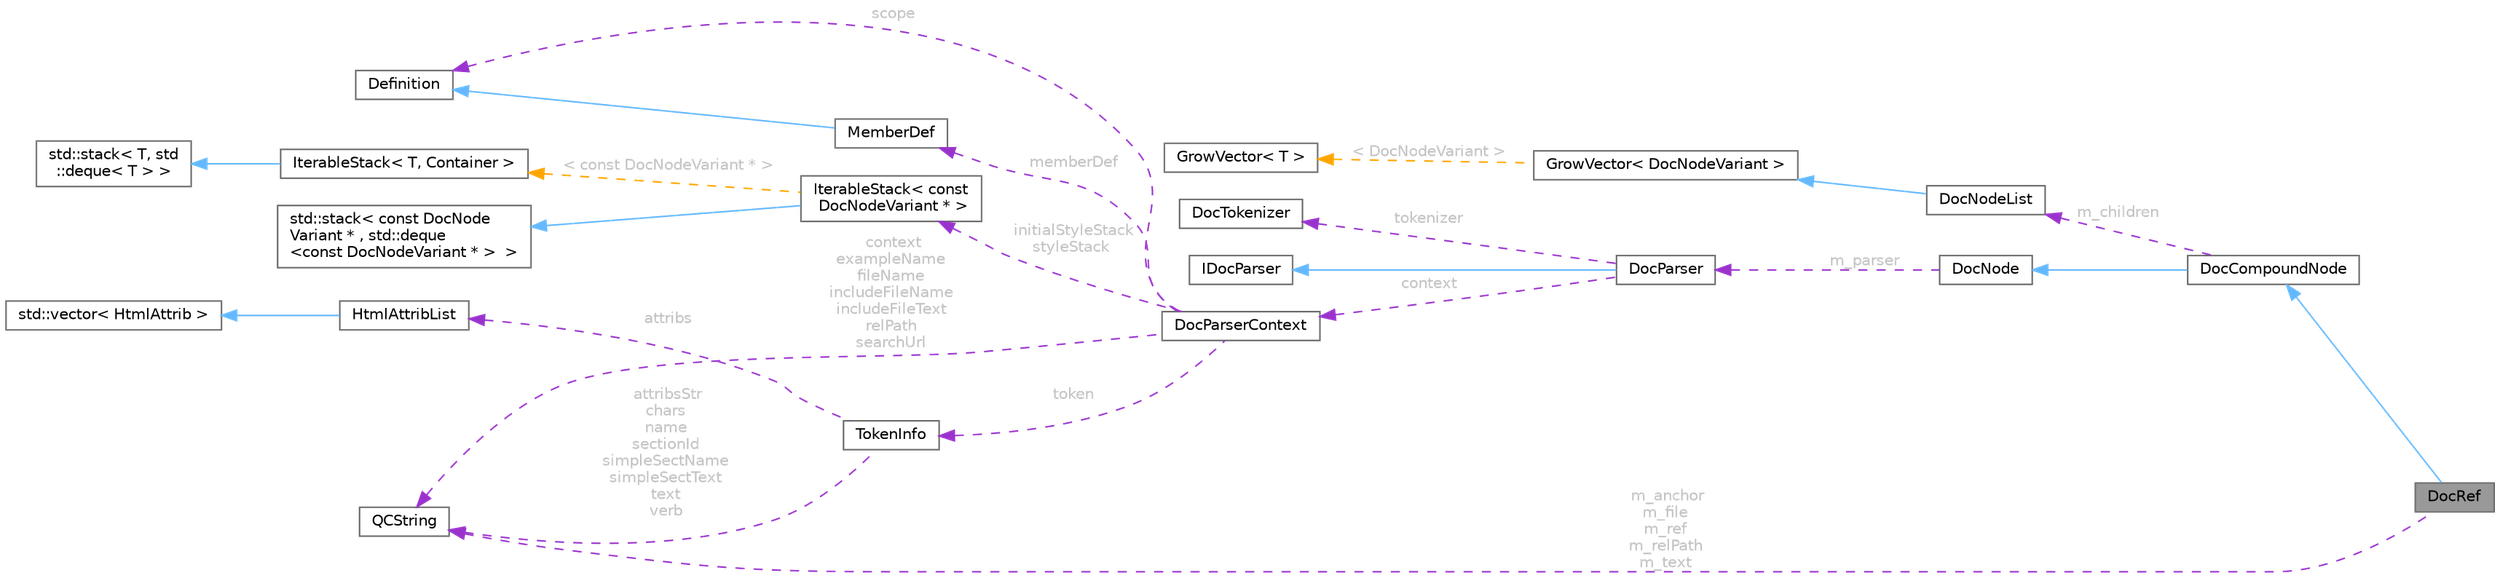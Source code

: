 digraph "DocRef"
{
 // INTERACTIVE_SVG=YES
 // LATEX_PDF_SIZE
  bgcolor="transparent";
  edge [fontname=Helvetica,fontsize=10,labelfontname=Helvetica,labelfontsize=10];
  node [fontname=Helvetica,fontsize=10,shape=box,height=0.2,width=0.4];
  rankdir="LR";
  Node1 [label="DocRef",height=0.2,width=0.4,color="gray40", fillcolor="grey60", style="filled", fontcolor="black",tooltip="Node representing a reference to some item."];
  Node2 -> Node1 [dir="back",color="steelblue1",style="solid"];
  Node2 [label="DocCompoundNode",height=0.2,width=0.4,color="gray40", fillcolor="white", style="filled",URL="$da/dfc/class_doc_compound_node.html",tooltip="Base class for nodes with children."];
  Node3 -> Node2 [dir="back",color="steelblue1",style="solid"];
  Node3 [label="DocNode",height=0.2,width=0.4,color="gray40", fillcolor="white", style="filled",URL="$d9/d0e/class_doc_node.html",tooltip="Abstract node interface with type information."];
  Node4 -> Node3 [dir="back",color="darkorchid3",style="dashed",label=" m_parser",fontcolor="grey" ];
  Node4 [label="DocParser",height=0.2,width=0.4,color="gray40", fillcolor="white", style="filled",URL="$da/d02/class_doc_parser.html",tooltip=" "];
  Node5 -> Node4 [dir="back",color="steelblue1",style="solid"];
  Node5 [label="IDocParser",height=0.2,width=0.4,color="gray40", fillcolor="white", style="filled",URL="$de/dad/class_i_doc_parser.html",tooltip="opaque parser interface"];
  Node6 -> Node4 [dir="back",color="darkorchid3",style="dashed",label=" context",fontcolor="grey" ];
  Node6 [label="DocParserContext",height=0.2,width=0.4,color="gray40", fillcolor="white", style="filled",URL="$d8/d7d/struct_doc_parser_context.html",tooltip="Parser's context to store all global variables."];
  Node7 -> Node6 [dir="back",color="darkorchid3",style="dashed",label=" scope",fontcolor="grey" ];
  Node7 [label="Definition",height=0.2,width=0.4,color="gray40", fillcolor="white", style="filled",URL="$d5/dcc/class_definition.html",tooltip="The common base class of all entity definitions found in the sources."];
  Node8 -> Node6 [dir="back",color="darkorchid3",style="dashed",label=" context\nexampleName\nfileName\nincludeFileName\nincludeFileText\nrelPath\nsearchUrl",fontcolor="grey" ];
  Node8 [label="QCString",height=0.2,width=0.4,color="gray40", fillcolor="white", style="filled",URL="$d9/d45/class_q_c_string.html",tooltip="This is an alternative implementation of QCString."];
  Node9 -> Node6 [dir="back",color="darkorchid3",style="dashed",label=" initialStyleStack\nstyleStack",fontcolor="grey" ];
  Node9 [label="IterableStack\< const\l DocNodeVariant * \>",height=0.2,width=0.4,color="gray40", fillcolor="white", style="filled",URL="$d9/d82/class_iterable_stack.html",tooltip=" "];
  Node10 -> Node9 [dir="back",color="steelblue1",style="solid"];
  Node10 [label="std::stack\< const DocNode\lVariant * , std::deque\l\<const DocNodeVariant * \>  \>",height=0.2,width=0.4,color="gray40", fillcolor="white", style="filled",tooltip=" "];
  Node11 -> Node9 [dir="back",color="orange",style="dashed",label=" \< const DocNodeVariant * \>",fontcolor="grey" ];
  Node11 [label="IterableStack\< T, Container \>",height=0.2,width=0.4,color="gray40", fillcolor="white", style="filled",URL="$d9/d82/class_iterable_stack.html",tooltip=" "];
  Node12 -> Node11 [dir="back",color="steelblue1",style="solid"];
  Node12 [label="std::stack\< T, std\l::deque\< T \> \>",height=0.2,width=0.4,color="gray40", fillcolor="white", style="filled",tooltip=" "];
  Node13 -> Node6 [dir="back",color="darkorchid3",style="dashed",label=" memberDef",fontcolor="grey" ];
  Node13 [label="MemberDef",height=0.2,width=0.4,color="gray40", fillcolor="white", style="filled",URL="$da/d09/class_member_def.html",tooltip="A model of a class/file/namespace member symbol."];
  Node7 -> Node13 [dir="back",color="steelblue1",style="solid"];
  Node14 -> Node6 [dir="back",color="darkorchid3",style="dashed",label=" token",fontcolor="grey" ];
  Node14 [label="TokenInfo",height=0.2,width=0.4,color="gray40", fillcolor="white", style="filled",URL="$d6/df4/struct_token_info.html",tooltip="Data associated with a token used by the comment block parser."];
  Node8 -> Node14 [dir="back",color="darkorchid3",style="dashed",label=" attribsStr\nchars\nname\nsectionId\nsimpleSectName\nsimpleSectText\ntext\nverb",fontcolor="grey" ];
  Node15 -> Node14 [dir="back",color="darkorchid3",style="dashed",label=" attribs",fontcolor="grey" ];
  Node15 [label="HtmlAttribList",height=0.2,width=0.4,color="gray40", fillcolor="white", style="filled",URL="$db/d4d/class_html_attrib_list.html",tooltip="Class representing a list of HTML attributes."];
  Node16 -> Node15 [dir="back",color="steelblue1",style="solid"];
  Node16 [label="std::vector\< HtmlAttrib \>",height=0.2,width=0.4,color="gray40", fillcolor="white", style="filled",tooltip=" "];
  Node17 -> Node4 [dir="back",color="darkorchid3",style="dashed",label=" tokenizer",fontcolor="grey" ];
  Node17 [label="DocTokenizer",height=0.2,width=0.4,color="gray40", fillcolor="white", style="filled",URL="$d1/d7f/class_doc_tokenizer.html",tooltip=" "];
  Node18 -> Node2 [dir="back",color="darkorchid3",style="dashed",label=" m_children",fontcolor="grey" ];
  Node18 [label="DocNodeList",height=0.2,width=0.4,color="gray40", fillcolor="white", style="filled",URL="$d9/dd3/struct_doc_node_list.html",tooltip=" "];
  Node19 -> Node18 [dir="back",color="steelblue1",style="solid"];
  Node19 [label="GrowVector\< DocNodeVariant \>",height=0.2,width=0.4,color="gray40", fillcolor="white", style="filled",URL="$d0/d08/class_grow_vector.html",tooltip=" "];
  Node20 -> Node19 [dir="back",color="orange",style="dashed",label=" \< DocNodeVariant \>",fontcolor="grey" ];
  Node20 [label="GrowVector\< T \>",height=0.2,width=0.4,color="gray40", fillcolor="white", style="filled",URL="$d0/d08/class_grow_vector.html",tooltip="std::vector like container optimised for pushing elements to the back."];
  Node8 -> Node1 [dir="back",color="darkorchid3",style="dashed",label=" m_anchor\nm_file\nm_ref\nm_relPath\nm_text",fontcolor="grey" ];
}
